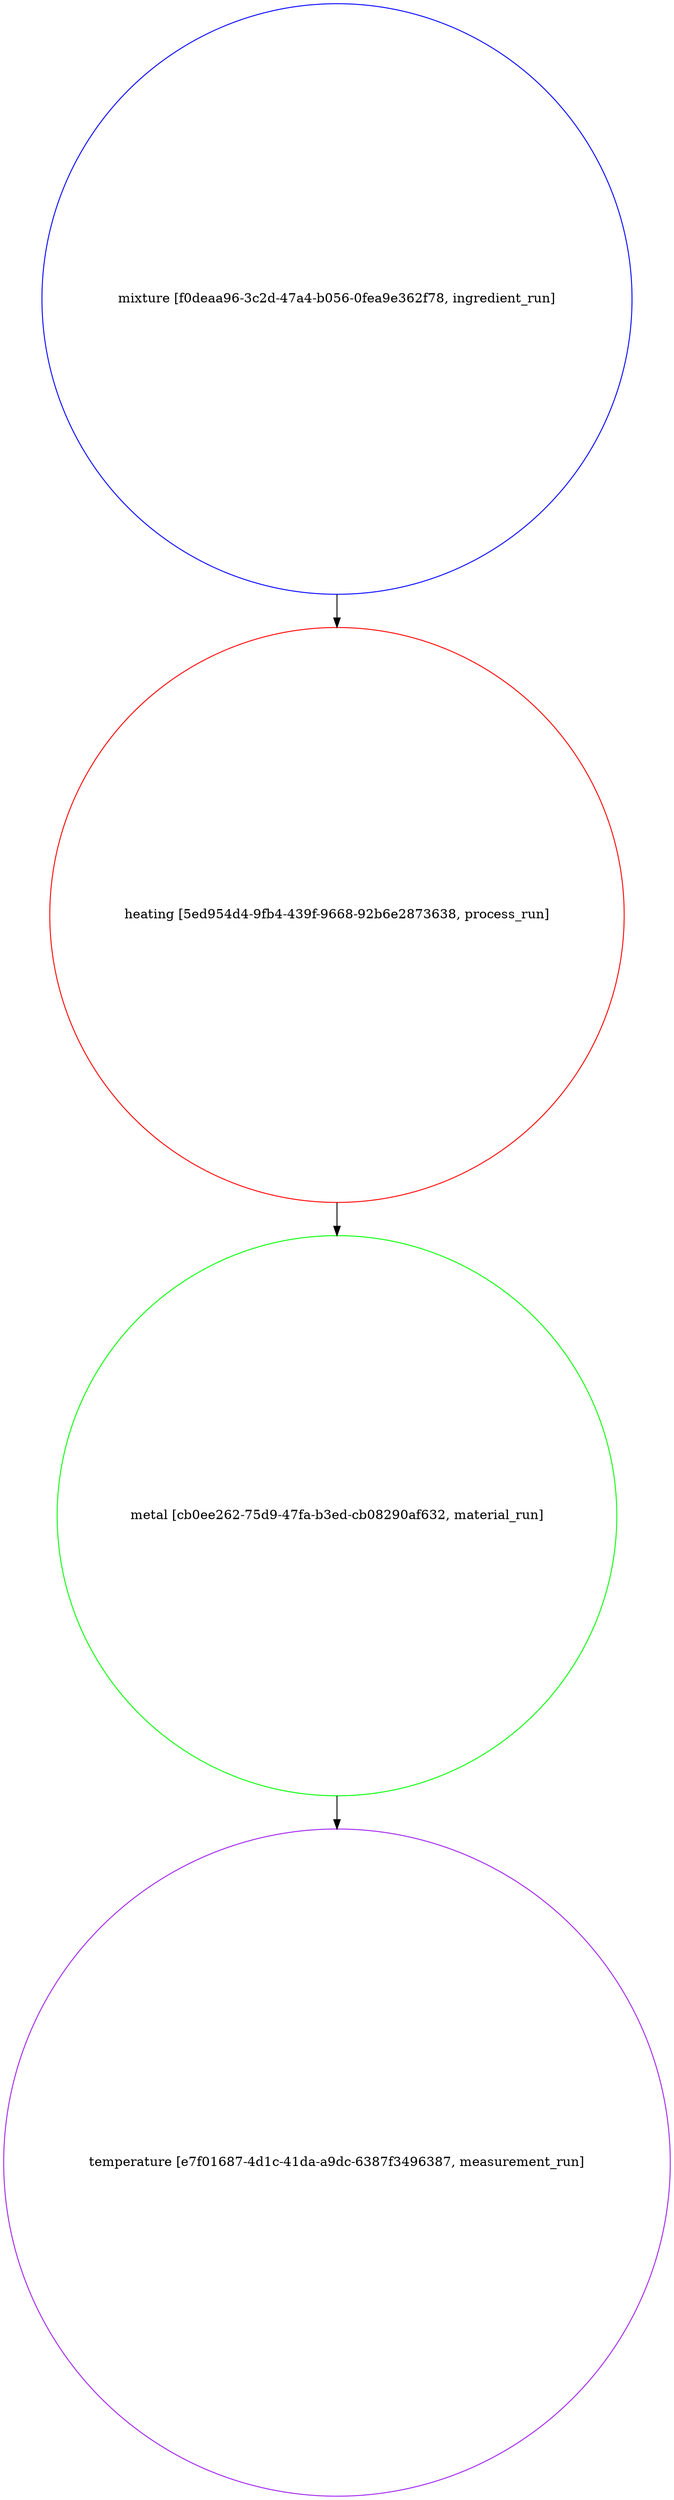 strict digraph "e5b28b46-cefe-4bbd-8053-cbec1783f3b3" {
	graph [bb="0,0,722.74,2700",
		name="e5b28b46-cefe-4bbd-8053-cbec1783f3b3"
	];
	node [label="\N"];
	"mixture [f0deaa96-3c2d-47a4-b056-0fea9e362f78, ingredient_run]"	 [color=blue,
		height=8.8825,
		object="{\"absolute_quantity\": null, \"file_links\": [], \"labels\": [], \"mass_fraction\": null, \"material\": null, \"name\": \"mixture\", \"notes\": \
null, \"number_fraction\": null, \"process\": {\"id\": \"5ed954d4-9fb4-439f-9668-92b6e2873638\", \"scope\": \"auto\", \"type\": \"link_by_uid\"}, \"\
spec\": {\"id\": \"6f27493b-0102-4e07-ab71-bd301a0c0cb1\", \"scope\": \"auto\", \"type\": \"link_by_uid\"}, \"tags\": [], \"type\": \"ingredient_run\", \"\
uids\": {\"auto\": \"f0deaa96-3c2d-47a4-b056-0fea9e362f78\"}, \"volume_fraction\": null}",
		pos="361.37,2380.2",
		shape=circle,
		type=ingredient_run,
		uuid="f0deaa96-3c2d-47a4-b056-0fea9e362f78",
		width=8.8825];
	"heating [5ed954d4-9fb4-439f-9668-92b6e2873638, process_run]"	 [color=red,
		height=8.6478,
		object="{\"conditions\": [], \"file_links\": [], \"name\": \"heating\", \"notes\": null, \"parameters\": [], \"source\": null, \"spec\": {\"id\": \"30e16783-b277-4df5-b6e5-c5de201b804e\", \"\
scope\": \"auto\", \"type\": \"link_by_uid\"}, \"tags\": [], \"type\": \"process_run\", \"uids\": {\"auto\": \"5ed954d4-9fb4-439f-9668-92b6e2873638\"}}",
		pos="361.37,1713.1",
		shape=circle,
		type=process_run,
		uuid="5ed954d4-9fb4-439f-9668-92b6e2873638",
		width=8.6478];
	"mixture [f0deaa96-3c2d-47a4-b056-0fea9e362f78, ingredient_run]" -> "heating [5ed954d4-9fb4-439f-9668-92b6e2873638, process_run]"	 [pos="e,361.37,2024.5 361.37,2060.3 361.37,2051.7 361.37,2043.1 361.37,2034.5"];
	"metal [cb0ee262-75d9-47fa-b3ed-cb08290af632, material_run]"	 [color=green,
		height=8.4312,
		object="{\"file_links\": [], \"name\": \"metal\", \"notes\": null, \"process\": {\"id\": \"5ed954d4-9fb4-439f-9668-92b6e2873638\", \"scope\": \"auto\", \"type\": \"\
link_by_uid\"}, \"sample_type\": \"unknown\", \"spec\": {\"id\": \"b4aa9ed4-2f94-4e9e-8031-7832dbd47bf8\", \"scope\": \"auto\", \"type\": \"link_by_\
uid\"}, \"tags\": [], \"type\": \"material_run\", \"uids\": {\"auto\": \"cb0ee262-75d9-47fa-b3ed-cb08290af632\"}}",
		pos="361.37,1062.3",
		shape=circle,
		type=material_run,
		uuid="cb0ee262-75d9-47fa-b3ed-cb08290af632",
		width=8.4312];
	"heating [5ed954d4-9fb4-439f-9668-92b6e2873638, process_run]" -> "metal [cb0ee262-75d9-47fa-b3ed-cb08290af632, material_run]"	 [pos="e,361.37,1366.2 361.37,1401.5 361.37,1393.1 361.37,1384.8 361.37,1376.4"];
	"temperature [e7f01687-4d1c-41da-a9dc-6387f3496387, measurement_run]"	 [color=purple,
		height=10.038,
		object="{\"conditions\": [], \"file_links\": [], \"material\": {\"id\": \"cb0ee262-75d9-47fa-b3ed-cb08290af632\", \"scope\": \"auto\", \"type\": \"link_by_\
uid\"}, \"name\": \"temperature\", \"notes\": null, \"parameters\": [], \"properties\": [], \"source\": null, \"spec\": {\"id\": \"598f42e1-4a23-4b72-a180-2719c570029e\", \"\
scope\": \"auto\", \"type\": \"link_by_uid\"}, \"tags\": [], \"type\": \"measurement_run\", \"uids\": {\"auto\": \"e7f01687-4d1c-41da-a9dc-6387f3496387\"}}",
		pos="361.37,361.37",
		shape=circle,
		type=measurement_run,
		uuid="e7f01687-4d1c-41da-a9dc-6387f3496387",
		width=10.038];
	"metal [cb0ee262-75d9-47fa-b3ed-cb08290af632, material_run]" -> "temperature [e7f01687-4d1c-41da-a9dc-6387f3496387, measurement_run]"	 [pos="e,361.37,722.99 361.37,758.66 361.37,750.15 361.37,741.61 361.37,733.05"];
}
